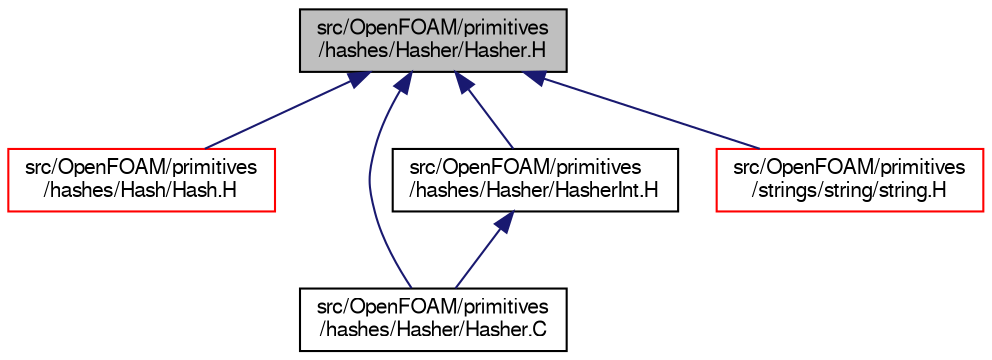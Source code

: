 digraph "src/OpenFOAM/primitives/hashes/Hasher/Hasher.H"
{
  bgcolor="transparent";
  edge [fontname="FreeSans",fontsize="10",labelfontname="FreeSans",labelfontsize="10"];
  node [fontname="FreeSans",fontsize="10",shape=record];
  Node2 [label="src/OpenFOAM/primitives\l/hashes/Hasher/Hasher.H",height=0.2,width=0.4,color="black", fillcolor="grey75", style="filled", fontcolor="black"];
  Node2 -> Node3 [dir="back",color="midnightblue",fontsize="10",style="solid",fontname="FreeSans"];
  Node3 [label="src/OpenFOAM/primitives\l/hashes/Hash/Hash.H",height=0.2,width=0.4,color="red",URL="$a12335.html"];
  Node2 -> Node3862 [dir="back",color="midnightblue",fontsize="10",style="solid",fontname="FreeSans"];
  Node3862 [label="src/OpenFOAM/primitives\l/hashes/Hasher/Hasher.C",height=0.2,width=0.4,color="black",URL="$a12338.html",tooltip="Hashing functions, mostly from Bob Jenkins. "];
  Node2 -> Node3863 [dir="back",color="midnightblue",fontsize="10",style="solid",fontname="FreeSans"];
  Node3863 [label="src/OpenFOAM/primitives\l/hashes/Hasher/HasherInt.H",height=0.2,width=0.4,color="black",URL="$a12344.html",tooltip="Optimized hashing functions. "];
  Node3863 -> Node3862 [dir="back",color="midnightblue",fontsize="10",style="solid",fontname="FreeSans"];
  Node2 -> Node3864 [dir="back",color="midnightblue",fontsize="10",style="solid",fontname="FreeSans"];
  Node3864 [label="src/OpenFOAM/primitives\l/strings/string/string.H",height=0.2,width=0.4,color="red",URL="$a12638.html"];
}
